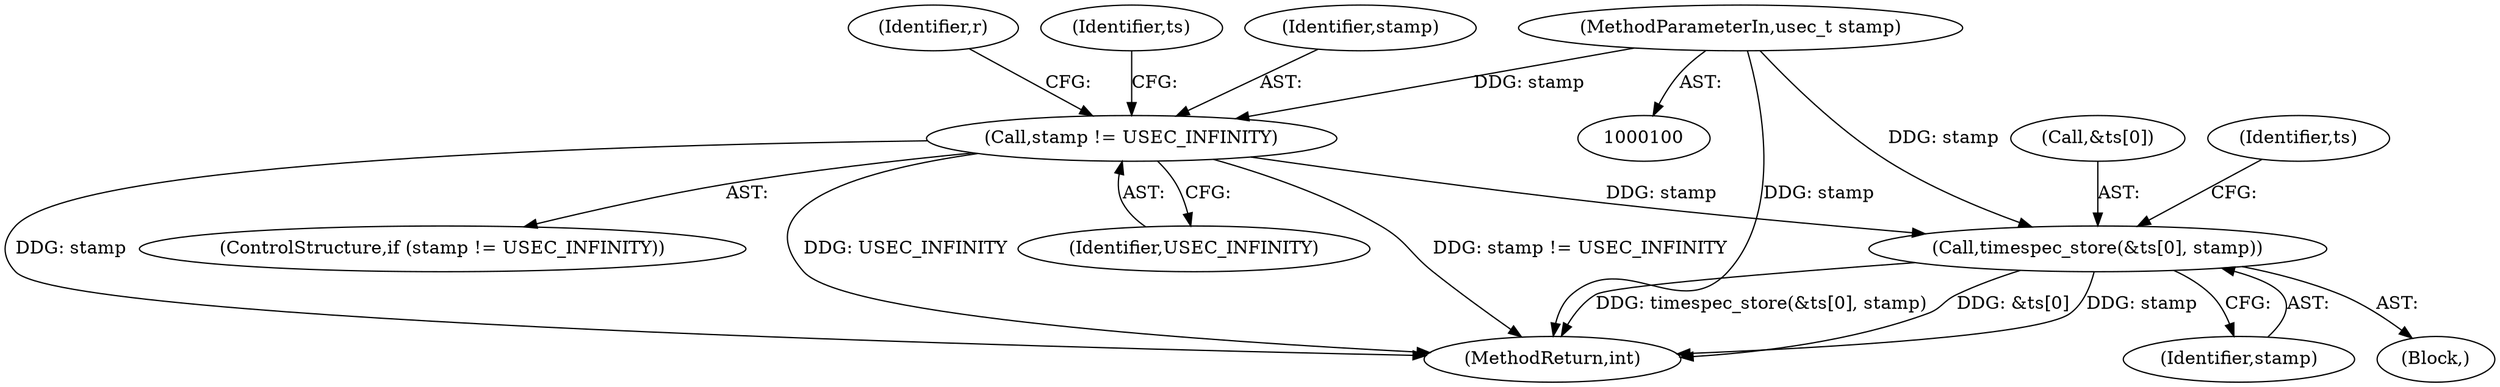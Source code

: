 digraph "0_systemd_ee735086f8670be1591fa9593e80dd60163a7a2f_0@array" {
"1000186" [label="(Call,timespec_store(&ts[0], stamp))"];
"1000181" [label="(Call,stamp != USEC_INFINITY)"];
"1000103" [label="(MethodParameterIn,usec_t stamp)"];
"1000191" [label="(Identifier,stamp)"];
"1000181" [label="(Call,stamp != USEC_INFINITY)"];
"1000206" [label="(Identifier,r)"];
"1000219" [label="(MethodReturn,int)"];
"1000187" [label="(Call,&ts[0])"];
"1000103" [label="(MethodParameterIn,usec_t stamp)"];
"1000180" [label="(ControlStructure,if (stamp != USEC_INFINITY))"];
"1000184" [label="(Block,)"];
"1000189" [label="(Identifier,ts)"];
"1000183" [label="(Identifier,USEC_INFINITY)"];
"1000182" [label="(Identifier,stamp)"];
"1000186" [label="(Call,timespec_store(&ts[0], stamp))"];
"1000194" [label="(Identifier,ts)"];
"1000186" -> "1000184"  [label="AST: "];
"1000186" -> "1000191"  [label="CFG: "];
"1000187" -> "1000186"  [label="AST: "];
"1000191" -> "1000186"  [label="AST: "];
"1000194" -> "1000186"  [label="CFG: "];
"1000186" -> "1000219"  [label="DDG: timespec_store(&ts[0], stamp)"];
"1000186" -> "1000219"  [label="DDG: &ts[0]"];
"1000186" -> "1000219"  [label="DDG: stamp"];
"1000181" -> "1000186"  [label="DDG: stamp"];
"1000103" -> "1000186"  [label="DDG: stamp"];
"1000181" -> "1000180"  [label="AST: "];
"1000181" -> "1000183"  [label="CFG: "];
"1000182" -> "1000181"  [label="AST: "];
"1000183" -> "1000181"  [label="AST: "];
"1000189" -> "1000181"  [label="CFG: "];
"1000206" -> "1000181"  [label="CFG: "];
"1000181" -> "1000219"  [label="DDG: stamp != USEC_INFINITY"];
"1000181" -> "1000219"  [label="DDG: stamp"];
"1000181" -> "1000219"  [label="DDG: USEC_INFINITY"];
"1000103" -> "1000181"  [label="DDG: stamp"];
"1000103" -> "1000100"  [label="AST: "];
"1000103" -> "1000219"  [label="DDG: stamp"];
}
